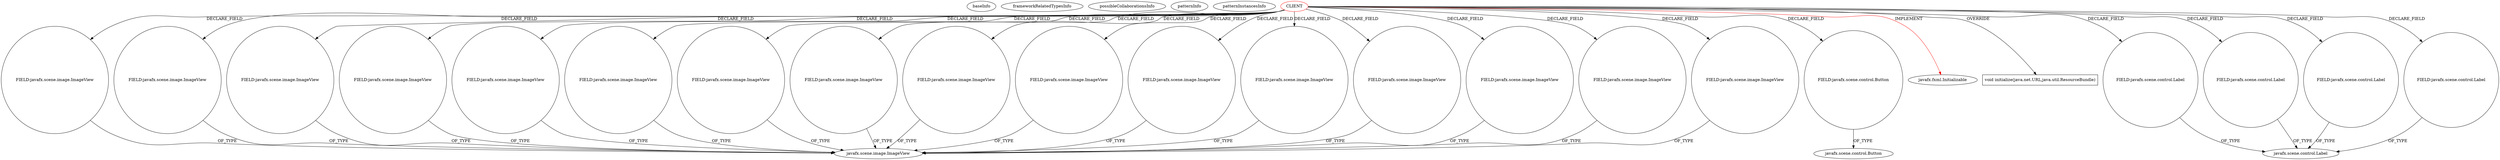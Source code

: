 digraph {
baseInfo[graphId=415,category="pattern",isAnonymous=false,possibleRelation=false]
frameworkRelatedTypesInfo[0="javafx.fxml.Initializable"]
possibleCollaborationsInfo[]
patternInfo[frequency=2.0,patternRootClient=0]
patternInstancesInfo[0="dodaio-SoftwareBlack21G~/dodaio-SoftwareBlack21G/SoftwareBlack21G-master/Blackjack/src/Viewer/MainGamev2Controller.java~MainGamev2Controller~2521",1="giatuyentiensinh-Project1~/giatuyentiensinh-Project1/Project1-master/Project1/src/control/MainUIController.java~MainUIController~2734"]
27[label="FIELD:javafx.scene.image.ImageView",vertexType="FIELD_DECLARATION",isFrameworkType=false,shape=circle]
16[label="javafx.scene.image.ImageView",vertexType="FRAMEWORK_CLASS_TYPE",isFrameworkType=false]
31[label="FIELD:javafx.scene.image.ImageView",vertexType="FIELD_DECLARATION",isFrameworkType=false,shape=circle]
63[label="FIELD:javafx.scene.image.ImageView",vertexType="FIELD_DECLARATION",isFrameworkType=false,shape=circle]
53[label="FIELD:javafx.scene.image.ImageView",vertexType="FIELD_DECLARATION",isFrameworkType=false,shape=circle]
55[label="FIELD:javafx.scene.image.ImageView",vertexType="FIELD_DECLARATION",isFrameworkType=false,shape=circle]
25[label="FIELD:javafx.scene.image.ImageView",vertexType="FIELD_DECLARATION",isFrameworkType=false,shape=circle]
21[label="FIELD:javafx.scene.image.ImageView",vertexType="FIELD_DECLARATION",isFrameworkType=false,shape=circle]
51[label="FIELD:javafx.scene.image.ImageView",vertexType="FIELD_DECLARATION",isFrameworkType=false,shape=circle]
57[label="FIELD:javafx.scene.image.ImageView",vertexType="FIELD_DECLARATION",isFrameworkType=false,shape=circle]
23[label="FIELD:javafx.scene.image.ImageView",vertexType="FIELD_DECLARATION",isFrameworkType=false,shape=circle]
43[label="FIELD:javafx.scene.image.ImageView",vertexType="FIELD_DECLARATION",isFrameworkType=false,shape=circle]
41[label="FIELD:javafx.scene.image.ImageView",vertexType="FIELD_DECLARATION",isFrameworkType=false,shape=circle]
15[label="FIELD:javafx.scene.image.ImageView",vertexType="FIELD_DECLARATION",isFrameworkType=false,shape=circle]
61[label="FIELD:javafx.scene.image.ImageView",vertexType="FIELD_DECLARATION",isFrameworkType=false,shape=circle]
19[label="FIELD:javafx.scene.image.ImageView",vertexType="FIELD_DECLARATION",isFrameworkType=false,shape=circle]
49[label="FIELD:javafx.scene.image.ImageView",vertexType="FIELD_DECLARATION",isFrameworkType=false,shape=circle]
0[label="CLIENT",vertexType="ROOT_CLIENT_CLASS_DECLARATION",isFrameworkType=false,color=red]
9[label="FIELD:javafx.scene.control.Button",vertexType="FIELD_DECLARATION",isFrameworkType=false,shape=circle]
2[label="javafx.fxml.Initializable",vertexType="FRAMEWORK_INTERFACE_TYPE",isFrameworkType=false]
73[label="void initialize(java.net.URL,java.util.ResourceBundle)",vertexType="OVERRIDING_METHOD_DECLARATION",isFrameworkType=false,shape=box]
33[label="FIELD:javafx.scene.control.Label",vertexType="FIELD_DECLARATION",isFrameworkType=false,shape=circle]
14[label="javafx.scene.control.Label",vertexType="FRAMEWORK_CLASS_TYPE",isFrameworkType=false]
35[label="FIELD:javafx.scene.control.Label",vertexType="FIELD_DECLARATION",isFrameworkType=false,shape=circle]
39[label="FIELD:javafx.scene.control.Label",vertexType="FIELD_DECLARATION",isFrameworkType=false,shape=circle]
47[label="FIELD:javafx.scene.control.Label",vertexType="FIELD_DECLARATION",isFrameworkType=false,shape=circle]
4[label="javafx.scene.control.Button",vertexType="FRAMEWORK_CLASS_TYPE",isFrameworkType=false]
41->16[label="OF_TYPE"]
43->16[label="OF_TYPE"]
0->21[label="DECLARE_FIELD"]
0->27[label="DECLARE_FIELD"]
0->55[label="DECLARE_FIELD"]
15->16[label="OF_TYPE"]
57->16[label="OF_TYPE"]
0->63[label="DECLARE_FIELD"]
61->16[label="OF_TYPE"]
23->16[label="OF_TYPE"]
33->14[label="OF_TYPE"]
0->73[label="OVERRIDE"]
0->47[label="DECLARE_FIELD"]
53->16[label="OF_TYPE"]
27->16[label="OF_TYPE"]
25->16[label="OF_TYPE"]
0->9[label="DECLARE_FIELD"]
0->19[label="DECLARE_FIELD"]
47->14[label="OF_TYPE"]
0->39[label="DECLARE_FIELD"]
21->16[label="OF_TYPE"]
9->4[label="OF_TYPE"]
63->16[label="OF_TYPE"]
51->16[label="OF_TYPE"]
0->2[label="IMPLEMENT",color=red]
35->14[label="OF_TYPE"]
31->16[label="OF_TYPE"]
0->53[label="DECLARE_FIELD"]
0->57[label="DECLARE_FIELD"]
19->16[label="OF_TYPE"]
55->16[label="OF_TYPE"]
49->16[label="OF_TYPE"]
0->51[label="DECLARE_FIELD"]
0->43[label="DECLARE_FIELD"]
0->15[label="DECLARE_FIELD"]
0->49[label="DECLARE_FIELD"]
0->35[label="DECLARE_FIELD"]
0->31[label="DECLARE_FIELD"]
0->61[label="DECLARE_FIELD"]
0->33[label="DECLARE_FIELD"]
39->14[label="OF_TYPE"]
0->23[label="DECLARE_FIELD"]
0->41[label="DECLARE_FIELD"]
0->25[label="DECLARE_FIELD"]
}
